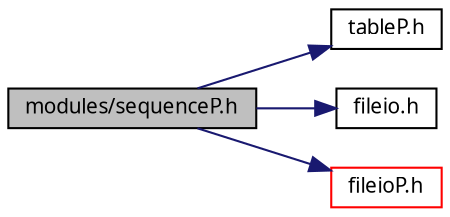 digraph G
{
  edge [fontname="FreeSans.ttf",fontsize=10,labelfontname="FreeSans.ttf",labelfontsize=10];
  node [fontname="FreeSans.ttf",fontsize=10,shape=record];
  rankdir=LR;
  Node1 [label="modules/sequenceP.h",height=0.2,width=0.4,color="black", fillcolor="grey75", style="filled" fontcolor="black"];
  Node1 -> Node2 [color="midnightblue",fontsize=10,style="solid",fontname="FreeSans.ttf"];
  Node2 [label="tableP.h",height=0.2,width=0.4,color="black", fillcolor="white", style="filled",URL="$tableP_8h.html"];
  Node1 -> Node3 [color="midnightblue",fontsize=10,style="solid",fontname="FreeSans.ttf"];
  Node3 [label="fileio.h",height=0.2,width=0.4,color="black", fillcolor="white", style="filled",URL="$fileio_8h.html"];
  Node1 -> Node4 [color="midnightblue",fontsize=10,style="solid",fontname="FreeSans.ttf"];
  Node4 [label="fileioP.h",height=0.2,width=0.4,color="red", fillcolor="white", style="filled",URL="$fileioP_8h.html"];
}
